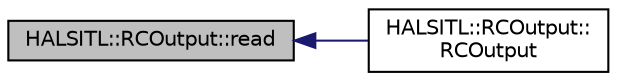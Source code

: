 digraph "HALSITL::RCOutput::read"
{
 // INTERACTIVE_SVG=YES
  edge [fontname="Helvetica",fontsize="10",labelfontname="Helvetica",labelfontsize="10"];
  node [fontname="Helvetica",fontsize="10",shape=record];
  rankdir="LR";
  Node1 [label="HALSITL::RCOutput::read",height=0.2,width=0.4,color="black", fillcolor="grey75", style="filled", fontcolor="black"];
  Node1 -> Node2 [dir="back",color="midnightblue",fontsize="10",style="solid",fontname="Helvetica"];
  Node2 [label="HALSITL::RCOutput::\lRCOutput",height=0.2,width=0.4,color="black", fillcolor="white", style="filled",URL="$classHALSITL_1_1RCOutput.html#aa91d2a44ee8c039c9dbc0846a8fa1dd7"];
}
